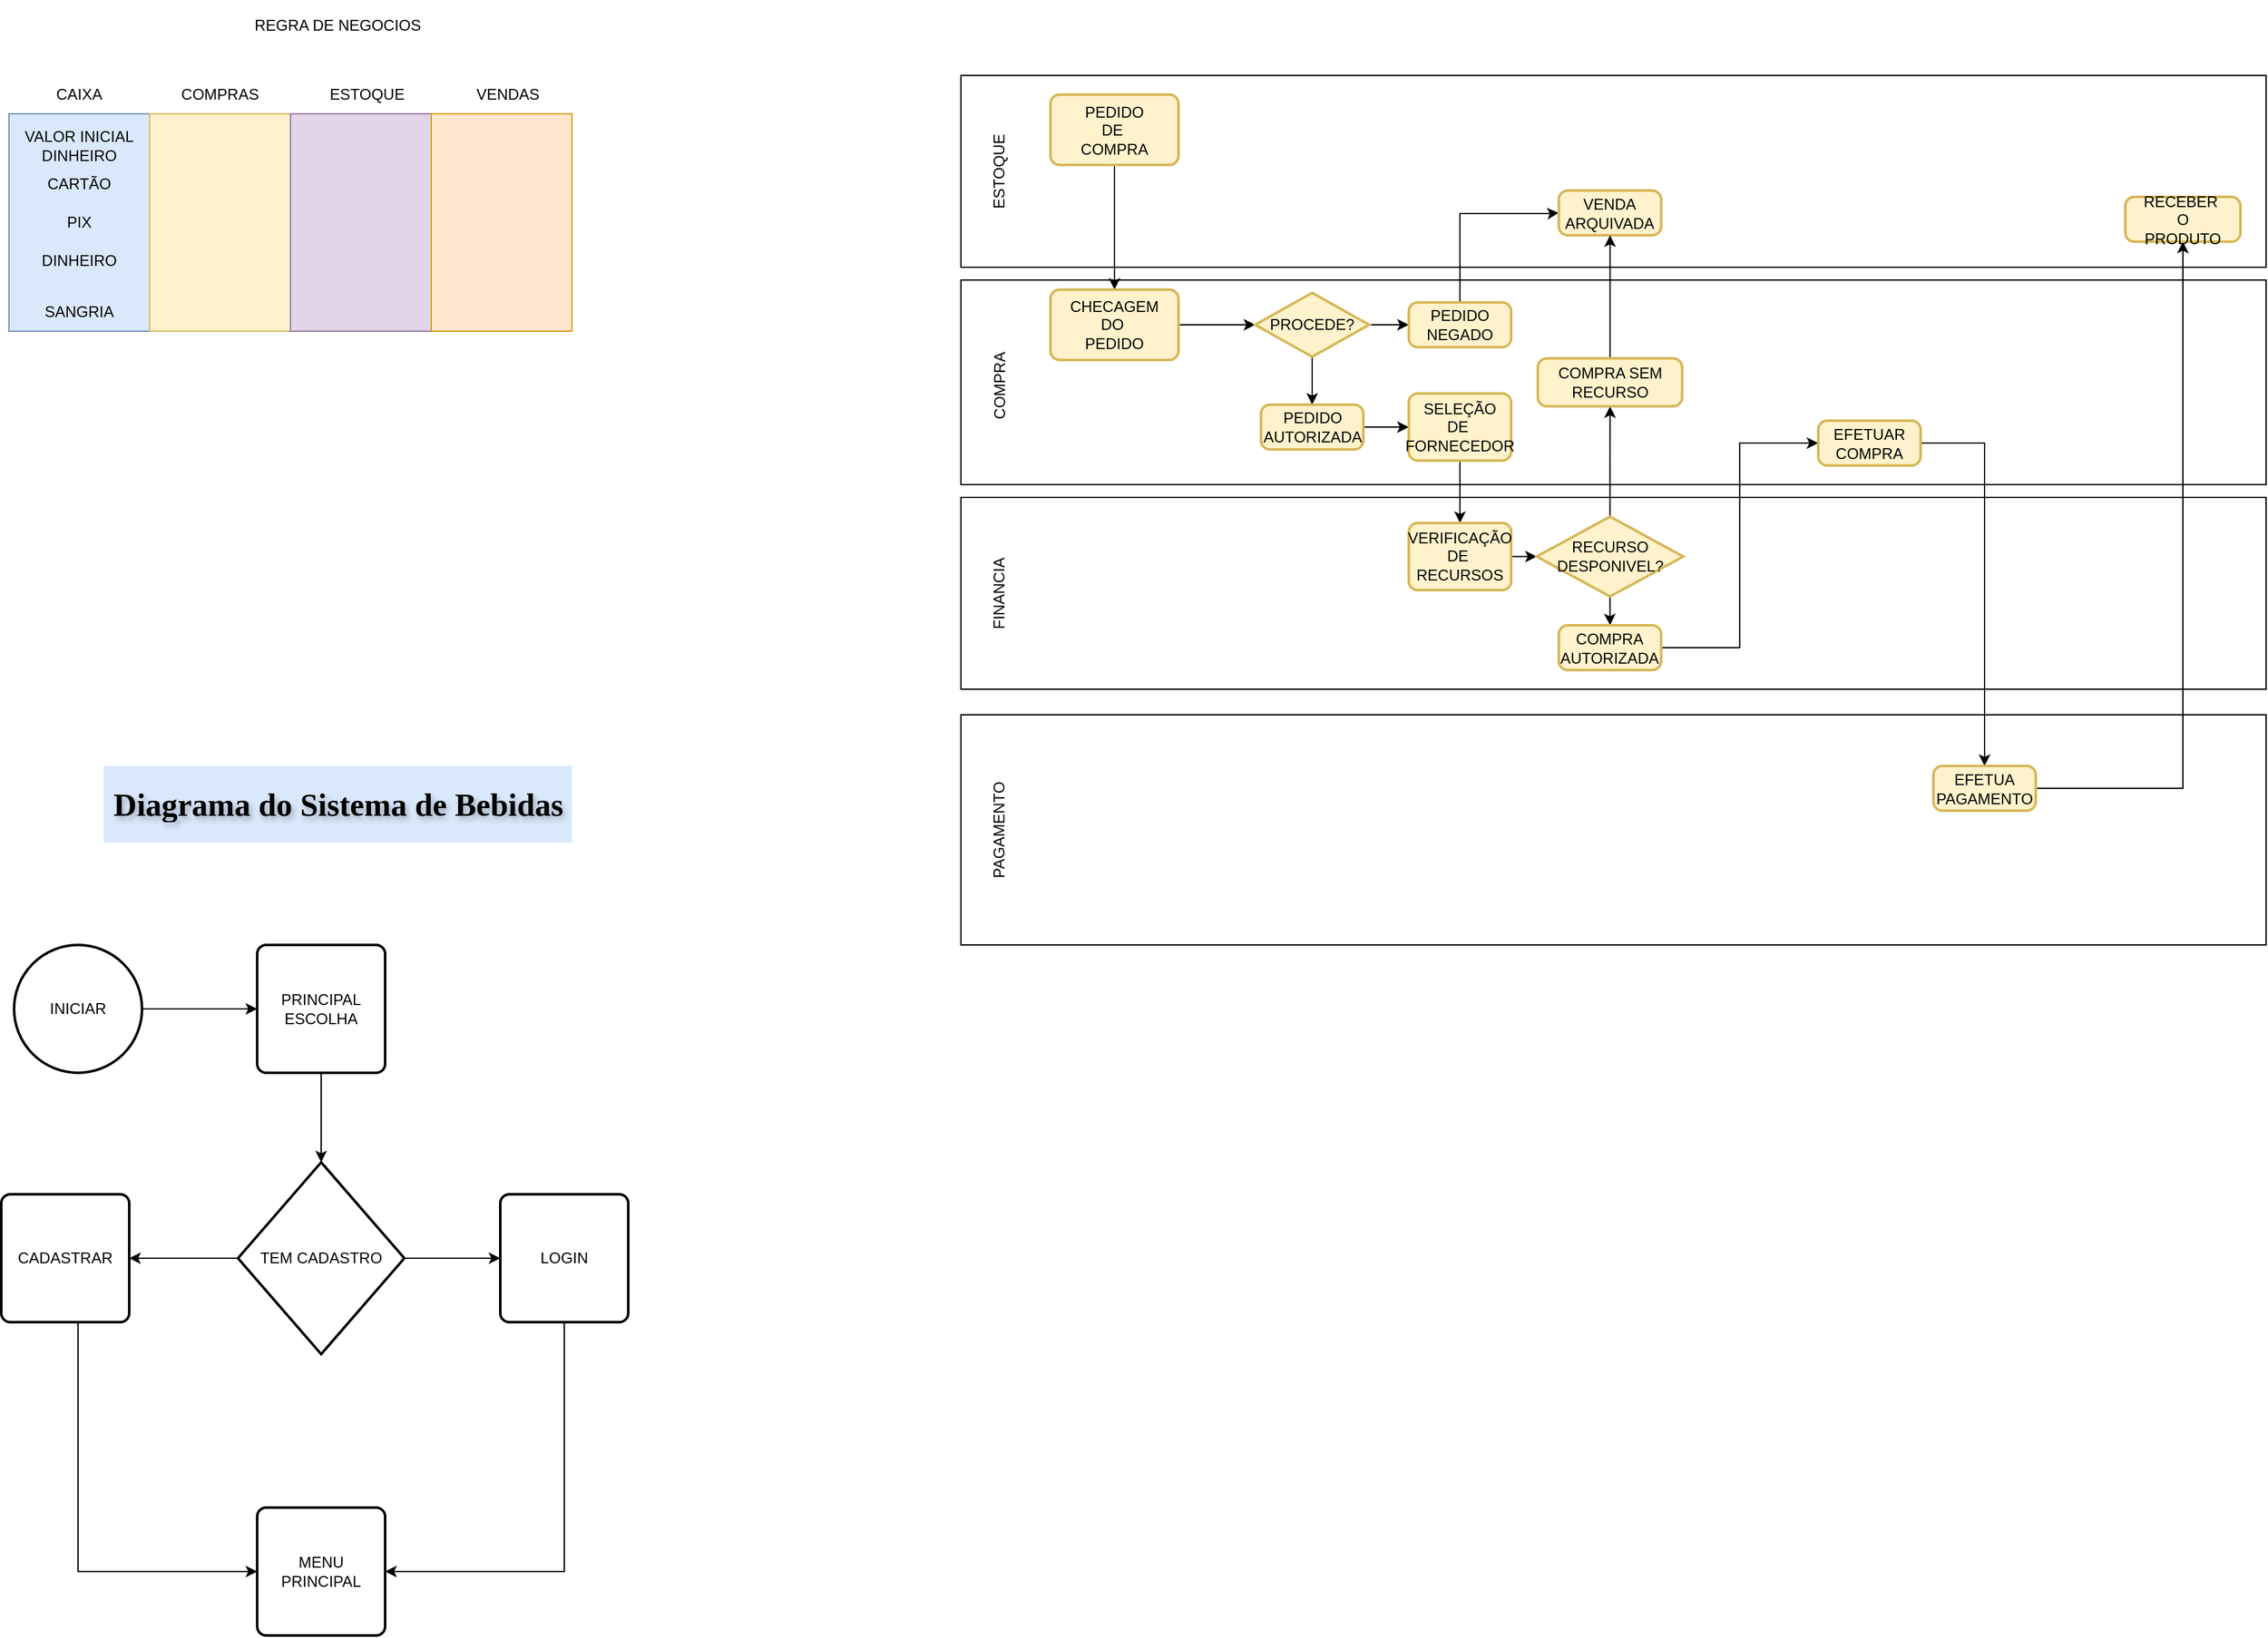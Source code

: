 <mxfile version="25.0.3">
  <diagram name="Página-1" id="ccvZCIJ7PhcA_XUDa5R0">
    <mxGraphModel dx="872" dy="1612" grid="1" gridSize="10" guides="1" tooltips="1" connect="1" arrows="1" fold="1" page="1" pageScale="1" pageWidth="827" pageHeight="1169" math="0" shadow="0">
      <root>
        <mxCell id="0" />
        <mxCell id="1" parent="0" />
        <mxCell id="KAJqthK5mp8ATqDdf9Zd-1" value="Diagrama do Sistema de Bebidas" style="text;align=center;verticalAlign=middle;rounded=0;fillColor=#dae8fc;strokeColor=none;fontSize=25;fontFamily=Times New Roman;labelBackgroundColor=none;html=1;textShadow=1;fontStyle=1" parent="1" vertex="1">
          <mxGeometry x="230" y="-570" width="366" height="60" as="geometry" />
        </mxCell>
        <mxCell id="skMNVWPfJf-hCiezrFTa-5" style="edgeStyle=orthogonalEdgeStyle;rounded=0;orthogonalLoop=1;jettySize=auto;html=1;" edge="1" parent="1" source="skMNVWPfJf-hCiezrFTa-3" target="skMNVWPfJf-hCiezrFTa-4">
          <mxGeometry relative="1" as="geometry" />
        </mxCell>
        <mxCell id="skMNVWPfJf-hCiezrFTa-3" value="INICIAR" style="strokeWidth=2;html=1;shape=mxgraph.flowchart.start_2;whiteSpace=wrap;" vertex="1" parent="1">
          <mxGeometry x="160" y="-430" width="100" height="100" as="geometry" />
        </mxCell>
        <mxCell id="skMNVWPfJf-hCiezrFTa-11" value="" style="edgeStyle=orthogonalEdgeStyle;rounded=0;orthogonalLoop=1;jettySize=auto;html=1;" edge="1" parent="1" source="skMNVWPfJf-hCiezrFTa-4" target="skMNVWPfJf-hCiezrFTa-10">
          <mxGeometry relative="1" as="geometry" />
        </mxCell>
        <mxCell id="skMNVWPfJf-hCiezrFTa-4" value="PRINCIPAL&lt;div&gt;ESCOLHA&lt;/div&gt;" style="rounded=1;whiteSpace=wrap;html=1;absoluteArcSize=1;arcSize=14;strokeWidth=2;" vertex="1" parent="1">
          <mxGeometry x="350" y="-430" width="100" height="100" as="geometry" />
        </mxCell>
        <mxCell id="skMNVWPfJf-hCiezrFTa-16" style="edgeStyle=orthogonalEdgeStyle;rounded=0;orthogonalLoop=1;jettySize=auto;html=1;entryX=1;entryY=0.5;entryDx=0;entryDy=0;" edge="1" parent="1" source="skMNVWPfJf-hCiezrFTa-6" target="skMNVWPfJf-hCiezrFTa-14">
          <mxGeometry relative="1" as="geometry">
            <Array as="points">
              <mxPoint x="590" y="60" />
            </Array>
          </mxGeometry>
        </mxCell>
        <mxCell id="skMNVWPfJf-hCiezrFTa-6" value="LOGIN" style="rounded=1;whiteSpace=wrap;html=1;absoluteArcSize=1;arcSize=14;strokeWidth=2;" vertex="1" parent="1">
          <mxGeometry x="540" y="-235" width="100" height="100" as="geometry" />
        </mxCell>
        <mxCell id="skMNVWPfJf-hCiezrFTa-15" style="edgeStyle=orthogonalEdgeStyle;rounded=0;orthogonalLoop=1;jettySize=auto;html=1;entryX=0;entryY=0.5;entryDx=0;entryDy=0;" edge="1" parent="1" source="skMNVWPfJf-hCiezrFTa-8" target="skMNVWPfJf-hCiezrFTa-14">
          <mxGeometry relative="1" as="geometry">
            <Array as="points">
              <mxPoint x="210" y="60" />
            </Array>
          </mxGeometry>
        </mxCell>
        <mxCell id="skMNVWPfJf-hCiezrFTa-8" value="CADASTRAR" style="rounded=1;whiteSpace=wrap;html=1;absoluteArcSize=1;arcSize=14;strokeWidth=2;" vertex="1" parent="1">
          <mxGeometry x="150" y="-235" width="100" height="100" as="geometry" />
        </mxCell>
        <mxCell id="skMNVWPfJf-hCiezrFTa-12" style="edgeStyle=orthogonalEdgeStyle;rounded=0;orthogonalLoop=1;jettySize=auto;html=1;" edge="1" parent="1" source="skMNVWPfJf-hCiezrFTa-10" target="skMNVWPfJf-hCiezrFTa-6">
          <mxGeometry relative="1" as="geometry" />
        </mxCell>
        <mxCell id="skMNVWPfJf-hCiezrFTa-13" value="" style="edgeStyle=orthogonalEdgeStyle;rounded=0;orthogonalLoop=1;jettySize=auto;html=1;" edge="1" parent="1" source="skMNVWPfJf-hCiezrFTa-10" target="skMNVWPfJf-hCiezrFTa-8">
          <mxGeometry relative="1" as="geometry" />
        </mxCell>
        <mxCell id="skMNVWPfJf-hCiezrFTa-10" value="TEM CADASTRO" style="strokeWidth=2;html=1;shape=mxgraph.flowchart.decision;whiteSpace=wrap;" vertex="1" parent="1">
          <mxGeometry x="335" y="-260" width="130" height="150" as="geometry" />
        </mxCell>
        <mxCell id="skMNVWPfJf-hCiezrFTa-14" value="MENU PRINCIPAL" style="rounded=1;whiteSpace=wrap;html=1;absoluteArcSize=1;arcSize=14;strokeWidth=2;" vertex="1" parent="1">
          <mxGeometry x="350" y="10" width="100" height="100" as="geometry" />
        </mxCell>
        <mxCell id="skMNVWPfJf-hCiezrFTa-17" value="REGRA DE NEGOCIOS" style="text;html=1;align=center;verticalAlign=middle;whiteSpace=wrap;rounded=0;" vertex="1" parent="1">
          <mxGeometry x="328" y="-1169" width="170" height="40" as="geometry" />
        </mxCell>
        <mxCell id="skMNVWPfJf-hCiezrFTa-18" value="VENDAS" style="text;html=1;align=center;verticalAlign=middle;whiteSpace=wrap;rounded=0;" vertex="1" parent="1">
          <mxGeometry x="516" y="-1110" width="60" height="30" as="geometry" />
        </mxCell>
        <mxCell id="skMNVWPfJf-hCiezrFTa-19" value="COMPRAS" style="text;html=1;align=center;verticalAlign=middle;whiteSpace=wrap;rounded=0;" vertex="1" parent="1">
          <mxGeometry x="291" y="-1110" width="60" height="30" as="geometry" />
        </mxCell>
        <mxCell id="skMNVWPfJf-hCiezrFTa-20" value="ESTOQUE" style="text;html=1;align=center;verticalAlign=middle;whiteSpace=wrap;rounded=0;" vertex="1" parent="1">
          <mxGeometry x="406" y="-1110" width="60" height="30" as="geometry" />
        </mxCell>
        <mxCell id="skMNVWPfJf-hCiezrFTa-21" value="CAIXA" style="text;html=1;align=center;verticalAlign=middle;whiteSpace=wrap;rounded=0;" vertex="1" parent="1">
          <mxGeometry x="181" y="-1110" width="60" height="30" as="geometry" />
        </mxCell>
        <mxCell id="skMNVWPfJf-hCiezrFTa-22" value="" style="rounded=0;whiteSpace=wrap;html=1;fillColor=#dae8fc;strokeColor=#6c8ebf;" vertex="1" parent="1">
          <mxGeometry x="156" y="-1080" width="110" height="170" as="geometry" />
        </mxCell>
        <mxCell id="skMNVWPfJf-hCiezrFTa-23" value="" style="rounded=0;whiteSpace=wrap;html=1;fillColor=#fff2cc;strokeColor=#d6b656;" vertex="1" parent="1">
          <mxGeometry x="266" y="-1080" width="110" height="170" as="geometry" />
        </mxCell>
        <mxCell id="skMNVWPfJf-hCiezrFTa-24" value="" style="rounded=0;whiteSpace=wrap;html=1;fillColor=#e1d5e7;strokeColor=#9673a6;" vertex="1" parent="1">
          <mxGeometry x="376" y="-1080" width="110" height="170" as="geometry" />
        </mxCell>
        <mxCell id="skMNVWPfJf-hCiezrFTa-25" value="" style="rounded=0;whiteSpace=wrap;html=1;fillColor=#ffe6cc;strokeColor=#d79b00;" vertex="1" parent="1">
          <mxGeometry x="486" y="-1080" width="110" height="170" as="geometry" />
        </mxCell>
        <mxCell id="skMNVWPfJf-hCiezrFTa-26" value="VALOR INICIAL&lt;div&gt;DINHEIRO&lt;/div&gt;" style="text;html=1;align=center;verticalAlign=middle;whiteSpace=wrap;rounded=0;" vertex="1" parent="1">
          <mxGeometry x="156" y="-1070" width="110" height="30" as="geometry" />
        </mxCell>
        <mxCell id="skMNVWPfJf-hCiezrFTa-27" value="CARTÃO" style="text;html=1;align=center;verticalAlign=middle;whiteSpace=wrap;rounded=0;" vertex="1" parent="1">
          <mxGeometry x="156" y="-1040" width="110" height="30" as="geometry" />
        </mxCell>
        <mxCell id="skMNVWPfJf-hCiezrFTa-28" value="PIX" style="text;html=1;align=center;verticalAlign=middle;whiteSpace=wrap;rounded=0;" vertex="1" parent="1">
          <mxGeometry x="156" y="-1010" width="110" height="30" as="geometry" />
        </mxCell>
        <mxCell id="skMNVWPfJf-hCiezrFTa-29" value="DINHEIRO" style="text;html=1;align=center;verticalAlign=middle;whiteSpace=wrap;rounded=0;" vertex="1" parent="1">
          <mxGeometry x="156" y="-980" width="110" height="30" as="geometry" />
        </mxCell>
        <mxCell id="skMNVWPfJf-hCiezrFTa-30" value="SANGRIA" style="text;html=1;align=center;verticalAlign=middle;whiteSpace=wrap;rounded=0;" vertex="1" parent="1">
          <mxGeometry x="156" y="-940" width="110" height="30" as="geometry" />
        </mxCell>
        <mxCell id="skMNVWPfJf-hCiezrFTa-35" value="" style="rounded=0;whiteSpace=wrap;html=1;" vertex="1" parent="1">
          <mxGeometry x="900" y="-1110" width="1020" height="150" as="geometry" />
        </mxCell>
        <mxCell id="skMNVWPfJf-hCiezrFTa-36" value="" style="rounded=0;whiteSpace=wrap;html=1;" vertex="1" parent="1">
          <mxGeometry x="900" y="-950" width="1020" height="160" as="geometry" />
        </mxCell>
        <mxCell id="skMNVWPfJf-hCiezrFTa-37" value="" style="rounded=0;whiteSpace=wrap;html=1;" vertex="1" parent="1">
          <mxGeometry x="900" y="-780" width="1020" height="150" as="geometry" />
        </mxCell>
        <mxCell id="skMNVWPfJf-hCiezrFTa-38" value="" style="rounded=0;whiteSpace=wrap;html=1;" vertex="1" parent="1">
          <mxGeometry x="900" y="-610" width="1020" height="180" as="geometry" />
        </mxCell>
        <mxCell id="skMNVWPfJf-hCiezrFTa-39" value="ESTOQUE" style="text;html=1;align=center;verticalAlign=middle;whiteSpace=wrap;rounded=0;rotation=-90;" vertex="1" parent="1">
          <mxGeometry x="900" y="-1050" width="60" height="30" as="geometry" />
        </mxCell>
        <mxCell id="skMNVWPfJf-hCiezrFTa-40" value="COMPRA" style="text;html=1;align=center;verticalAlign=middle;whiteSpace=wrap;rounded=0;rotation=-90;" vertex="1" parent="1">
          <mxGeometry x="900" y="-882.5" width="60" height="30" as="geometry" />
        </mxCell>
        <mxCell id="skMNVWPfJf-hCiezrFTa-41" value="FINANCIA" style="text;html=1;align=center;verticalAlign=middle;whiteSpace=wrap;rounded=0;rotation=-90;" vertex="1" parent="1">
          <mxGeometry x="900" y="-720" width="60" height="30" as="geometry" />
        </mxCell>
        <mxCell id="skMNVWPfJf-hCiezrFTa-42" value="PAGAMENTO" style="text;html=1;align=center;verticalAlign=middle;whiteSpace=wrap;rounded=0;rotation=-90;" vertex="1" parent="1">
          <mxGeometry x="900" y="-535" width="60" height="30" as="geometry" />
        </mxCell>
        <mxCell id="skMNVWPfJf-hCiezrFTa-45" style="edgeStyle=orthogonalEdgeStyle;rounded=0;orthogonalLoop=1;jettySize=auto;html=1;" edge="1" parent="1" source="skMNVWPfJf-hCiezrFTa-43" target="skMNVWPfJf-hCiezrFTa-44">
          <mxGeometry relative="1" as="geometry" />
        </mxCell>
        <mxCell id="skMNVWPfJf-hCiezrFTa-43" value="PEDIDO&lt;div&gt;DE&amp;nbsp;&lt;/div&gt;&lt;div&gt;COMPRA&lt;/div&gt;" style="rounded=1;whiteSpace=wrap;html=1;absoluteArcSize=1;arcSize=14;strokeWidth=2;fillColor=#fff2cc;strokeColor=#d6b656;" vertex="1" parent="1">
          <mxGeometry x="970" y="-1095" width="100" height="55" as="geometry" />
        </mxCell>
        <mxCell id="skMNVWPfJf-hCiezrFTa-47" style="edgeStyle=orthogonalEdgeStyle;rounded=0;orthogonalLoop=1;jettySize=auto;html=1;" edge="1" parent="1" source="skMNVWPfJf-hCiezrFTa-44" target="skMNVWPfJf-hCiezrFTa-46">
          <mxGeometry relative="1" as="geometry" />
        </mxCell>
        <mxCell id="skMNVWPfJf-hCiezrFTa-44" value="CHECAGEM&lt;div&gt;DO&amp;nbsp;&lt;/div&gt;&lt;div&gt;PEDIDO&lt;/div&gt;" style="rounded=1;whiteSpace=wrap;html=1;absoluteArcSize=1;arcSize=14;strokeWidth=2;fillColor=#fff2cc;strokeColor=#d6b656;" vertex="1" parent="1">
          <mxGeometry x="970" y="-942.5" width="100" height="55" as="geometry" />
        </mxCell>
        <mxCell id="skMNVWPfJf-hCiezrFTa-52" style="edgeStyle=orthogonalEdgeStyle;rounded=0;orthogonalLoop=1;jettySize=auto;html=1;entryX=0.5;entryY=0;entryDx=0;entryDy=0;" edge="1" parent="1" source="skMNVWPfJf-hCiezrFTa-46" target="skMNVWPfJf-hCiezrFTa-48">
          <mxGeometry relative="1" as="geometry" />
        </mxCell>
        <mxCell id="skMNVWPfJf-hCiezrFTa-54" value="" style="edgeStyle=orthogonalEdgeStyle;rounded=0;orthogonalLoop=1;jettySize=auto;html=1;" edge="1" parent="1" source="skMNVWPfJf-hCiezrFTa-46" target="skMNVWPfJf-hCiezrFTa-53">
          <mxGeometry relative="1" as="geometry" />
        </mxCell>
        <mxCell id="skMNVWPfJf-hCiezrFTa-46" value="PROCEDE?" style="strokeWidth=2;html=1;shape=mxgraph.flowchart.decision;whiteSpace=wrap;fillColor=#fff2cc;strokeColor=#d6b656;" vertex="1" parent="1">
          <mxGeometry x="1130" y="-940" width="89" height="50" as="geometry" />
        </mxCell>
        <mxCell id="skMNVWPfJf-hCiezrFTa-56" value="" style="edgeStyle=orthogonalEdgeStyle;rounded=0;orthogonalLoop=1;jettySize=auto;html=1;" edge="1" parent="1" source="skMNVWPfJf-hCiezrFTa-48" target="skMNVWPfJf-hCiezrFTa-55">
          <mxGeometry relative="1" as="geometry" />
        </mxCell>
        <mxCell id="skMNVWPfJf-hCiezrFTa-48" value="PEDIDO AUTORIZADA" style="rounded=1;whiteSpace=wrap;html=1;absoluteArcSize=1;arcSize=14;strokeWidth=2;fillColor=#fff2cc;strokeColor=#d6b656;" vertex="1" parent="1">
          <mxGeometry x="1134.5" y="-852.5" width="80" height="35" as="geometry" />
        </mxCell>
        <mxCell id="skMNVWPfJf-hCiezrFTa-59" style="edgeStyle=orthogonalEdgeStyle;rounded=0;orthogonalLoop=1;jettySize=auto;html=1;entryX=0;entryY=0.5;entryDx=0;entryDy=0;" edge="1" parent="1" source="skMNVWPfJf-hCiezrFTa-53" target="skMNVWPfJf-hCiezrFTa-57">
          <mxGeometry relative="1" as="geometry">
            <Array as="points">
              <mxPoint x="1290" y="-1002" />
              <mxPoint x="1360" y="-1002" />
            </Array>
          </mxGeometry>
        </mxCell>
        <mxCell id="skMNVWPfJf-hCiezrFTa-53" value="PEDIDO&lt;div&gt;NEGADO&lt;/div&gt;" style="rounded=1;whiteSpace=wrap;html=1;absoluteArcSize=1;arcSize=14;strokeWidth=2;fillColor=#fff2cc;strokeColor=#d6b656;" vertex="1" parent="1">
          <mxGeometry x="1250" y="-932.5" width="80" height="35" as="geometry" />
        </mxCell>
        <mxCell id="skMNVWPfJf-hCiezrFTa-61" style="edgeStyle=orthogonalEdgeStyle;rounded=0;orthogonalLoop=1;jettySize=auto;html=1;" edge="1" parent="1" source="skMNVWPfJf-hCiezrFTa-55" target="skMNVWPfJf-hCiezrFTa-60">
          <mxGeometry relative="1" as="geometry" />
        </mxCell>
        <mxCell id="skMNVWPfJf-hCiezrFTa-55" value="SELEÇÃO&lt;div&gt;DE&amp;nbsp;&lt;/div&gt;&lt;div&gt;FORNECEDOR&lt;/div&gt;" style="rounded=1;whiteSpace=wrap;html=1;absoluteArcSize=1;arcSize=14;strokeWidth=2;fillColor=#fff2cc;strokeColor=#d6b656;" vertex="1" parent="1">
          <mxGeometry x="1250" y="-861.25" width="80" height="52.5" as="geometry" />
        </mxCell>
        <mxCell id="skMNVWPfJf-hCiezrFTa-57" value="VENDA ARQUIVADA" style="rounded=1;whiteSpace=wrap;html=1;absoluteArcSize=1;arcSize=14;strokeWidth=2;fillColor=#fff2cc;strokeColor=#d6b656;" vertex="1" parent="1">
          <mxGeometry x="1367.25" y="-1020" width="80" height="35" as="geometry" />
        </mxCell>
        <mxCell id="skMNVWPfJf-hCiezrFTa-64" value="" style="edgeStyle=orthogonalEdgeStyle;rounded=0;orthogonalLoop=1;jettySize=auto;html=1;" edge="1" parent="1" source="skMNVWPfJf-hCiezrFTa-60" target="skMNVWPfJf-hCiezrFTa-62">
          <mxGeometry relative="1" as="geometry" />
        </mxCell>
        <mxCell id="skMNVWPfJf-hCiezrFTa-60" value="VERIFICAÇÃO&lt;div&gt;DE&amp;nbsp;&lt;/div&gt;&lt;div&gt;RECURSOS&lt;/div&gt;" style="rounded=1;whiteSpace=wrap;html=1;absoluteArcSize=1;arcSize=14;strokeWidth=2;fillColor=#fff2cc;strokeColor=#d6b656;" vertex="1" parent="1">
          <mxGeometry x="1250" y="-760" width="80" height="52.5" as="geometry" />
        </mxCell>
        <mxCell id="skMNVWPfJf-hCiezrFTa-66" style="edgeStyle=orthogonalEdgeStyle;rounded=0;orthogonalLoop=1;jettySize=auto;html=1;" edge="1" parent="1" source="skMNVWPfJf-hCiezrFTa-62" target="skMNVWPfJf-hCiezrFTa-65">
          <mxGeometry relative="1" as="geometry" />
        </mxCell>
        <mxCell id="skMNVWPfJf-hCiezrFTa-69" style="edgeStyle=orthogonalEdgeStyle;rounded=0;orthogonalLoop=1;jettySize=auto;html=1;" edge="1" parent="1" source="skMNVWPfJf-hCiezrFTa-62" target="skMNVWPfJf-hCiezrFTa-68">
          <mxGeometry relative="1" as="geometry" />
        </mxCell>
        <mxCell id="skMNVWPfJf-hCiezrFTa-62" value="RECURSO&lt;div&gt;DESPONIVEL?&lt;/div&gt;" style="strokeWidth=2;html=1;shape=mxgraph.flowchart.decision;whiteSpace=wrap;fillColor=#fff2cc;strokeColor=#d6b656;" vertex="1" parent="1">
          <mxGeometry x="1350" y="-765" width="114.5" height="62.5" as="geometry" />
        </mxCell>
        <mxCell id="skMNVWPfJf-hCiezrFTa-67" style="edgeStyle=orthogonalEdgeStyle;rounded=0;orthogonalLoop=1;jettySize=auto;html=1;" edge="1" parent="1" source="skMNVWPfJf-hCiezrFTa-65" target="skMNVWPfJf-hCiezrFTa-57">
          <mxGeometry relative="1" as="geometry" />
        </mxCell>
        <mxCell id="skMNVWPfJf-hCiezrFTa-65" value="COMPRA SEM RECURSO" style="rounded=1;whiteSpace=wrap;html=1;absoluteArcSize=1;arcSize=14;strokeWidth=2;fillColor=#fff2cc;strokeColor=#d6b656;" vertex="1" parent="1">
          <mxGeometry x="1350.87" y="-888.75" width="112.75" height="37.5" as="geometry" />
        </mxCell>
        <mxCell id="skMNVWPfJf-hCiezrFTa-71" style="edgeStyle=orthogonalEdgeStyle;rounded=0;orthogonalLoop=1;jettySize=auto;html=1;entryX=0;entryY=0.5;entryDx=0;entryDy=0;" edge="1" parent="1" source="skMNVWPfJf-hCiezrFTa-68" target="skMNVWPfJf-hCiezrFTa-70">
          <mxGeometry relative="1" as="geometry" />
        </mxCell>
        <mxCell id="skMNVWPfJf-hCiezrFTa-68" value="COMPRA AUTORIZADA" style="rounded=1;whiteSpace=wrap;html=1;absoluteArcSize=1;arcSize=14;strokeWidth=2;fillColor=#fff2cc;strokeColor=#d6b656;" vertex="1" parent="1">
          <mxGeometry x="1367.25" y="-680" width="80" height="35" as="geometry" />
        </mxCell>
        <mxCell id="skMNVWPfJf-hCiezrFTa-73" style="edgeStyle=orthogonalEdgeStyle;rounded=0;orthogonalLoop=1;jettySize=auto;html=1;" edge="1" parent="1" source="skMNVWPfJf-hCiezrFTa-70" target="skMNVWPfJf-hCiezrFTa-72">
          <mxGeometry relative="1" as="geometry">
            <Array as="points">
              <mxPoint x="1700" y="-822" />
            </Array>
          </mxGeometry>
        </mxCell>
        <mxCell id="skMNVWPfJf-hCiezrFTa-70" value="EFETUAR&lt;div&gt;COMPRA&lt;/div&gt;" style="rounded=1;whiteSpace=wrap;html=1;absoluteArcSize=1;arcSize=14;strokeWidth=2;fillColor=#fff2cc;strokeColor=#d6b656;" vertex="1" parent="1">
          <mxGeometry x="1570" y="-840" width="80" height="35" as="geometry" />
        </mxCell>
        <mxCell id="skMNVWPfJf-hCiezrFTa-75" style="edgeStyle=orthogonalEdgeStyle;rounded=0;orthogonalLoop=1;jettySize=auto;html=1;entryX=0.5;entryY=1;entryDx=0;entryDy=0;" edge="1" parent="1" source="skMNVWPfJf-hCiezrFTa-72" target="skMNVWPfJf-hCiezrFTa-74">
          <mxGeometry relative="1" as="geometry" />
        </mxCell>
        <mxCell id="skMNVWPfJf-hCiezrFTa-72" value="EFETUA&lt;div&gt;PAGAMENTO&lt;/div&gt;" style="rounded=1;whiteSpace=wrap;html=1;absoluteArcSize=1;arcSize=14;strokeWidth=2;fillColor=#fff2cc;strokeColor=#d6b656;" vertex="1" parent="1">
          <mxGeometry x="1660" y="-570" width="80" height="35" as="geometry" />
        </mxCell>
        <mxCell id="skMNVWPfJf-hCiezrFTa-74" value="RECEBER&amp;nbsp;&lt;div&gt;O&lt;/div&gt;&lt;div&gt;PRODUTO&lt;/div&gt;" style="rounded=1;whiteSpace=wrap;html=1;absoluteArcSize=1;arcSize=14;strokeWidth=2;fillColor=#fff2cc;strokeColor=#d6b656;" vertex="1" parent="1">
          <mxGeometry x="1810" y="-1015" width="90" height="35" as="geometry" />
        </mxCell>
      </root>
    </mxGraphModel>
  </diagram>
</mxfile>
